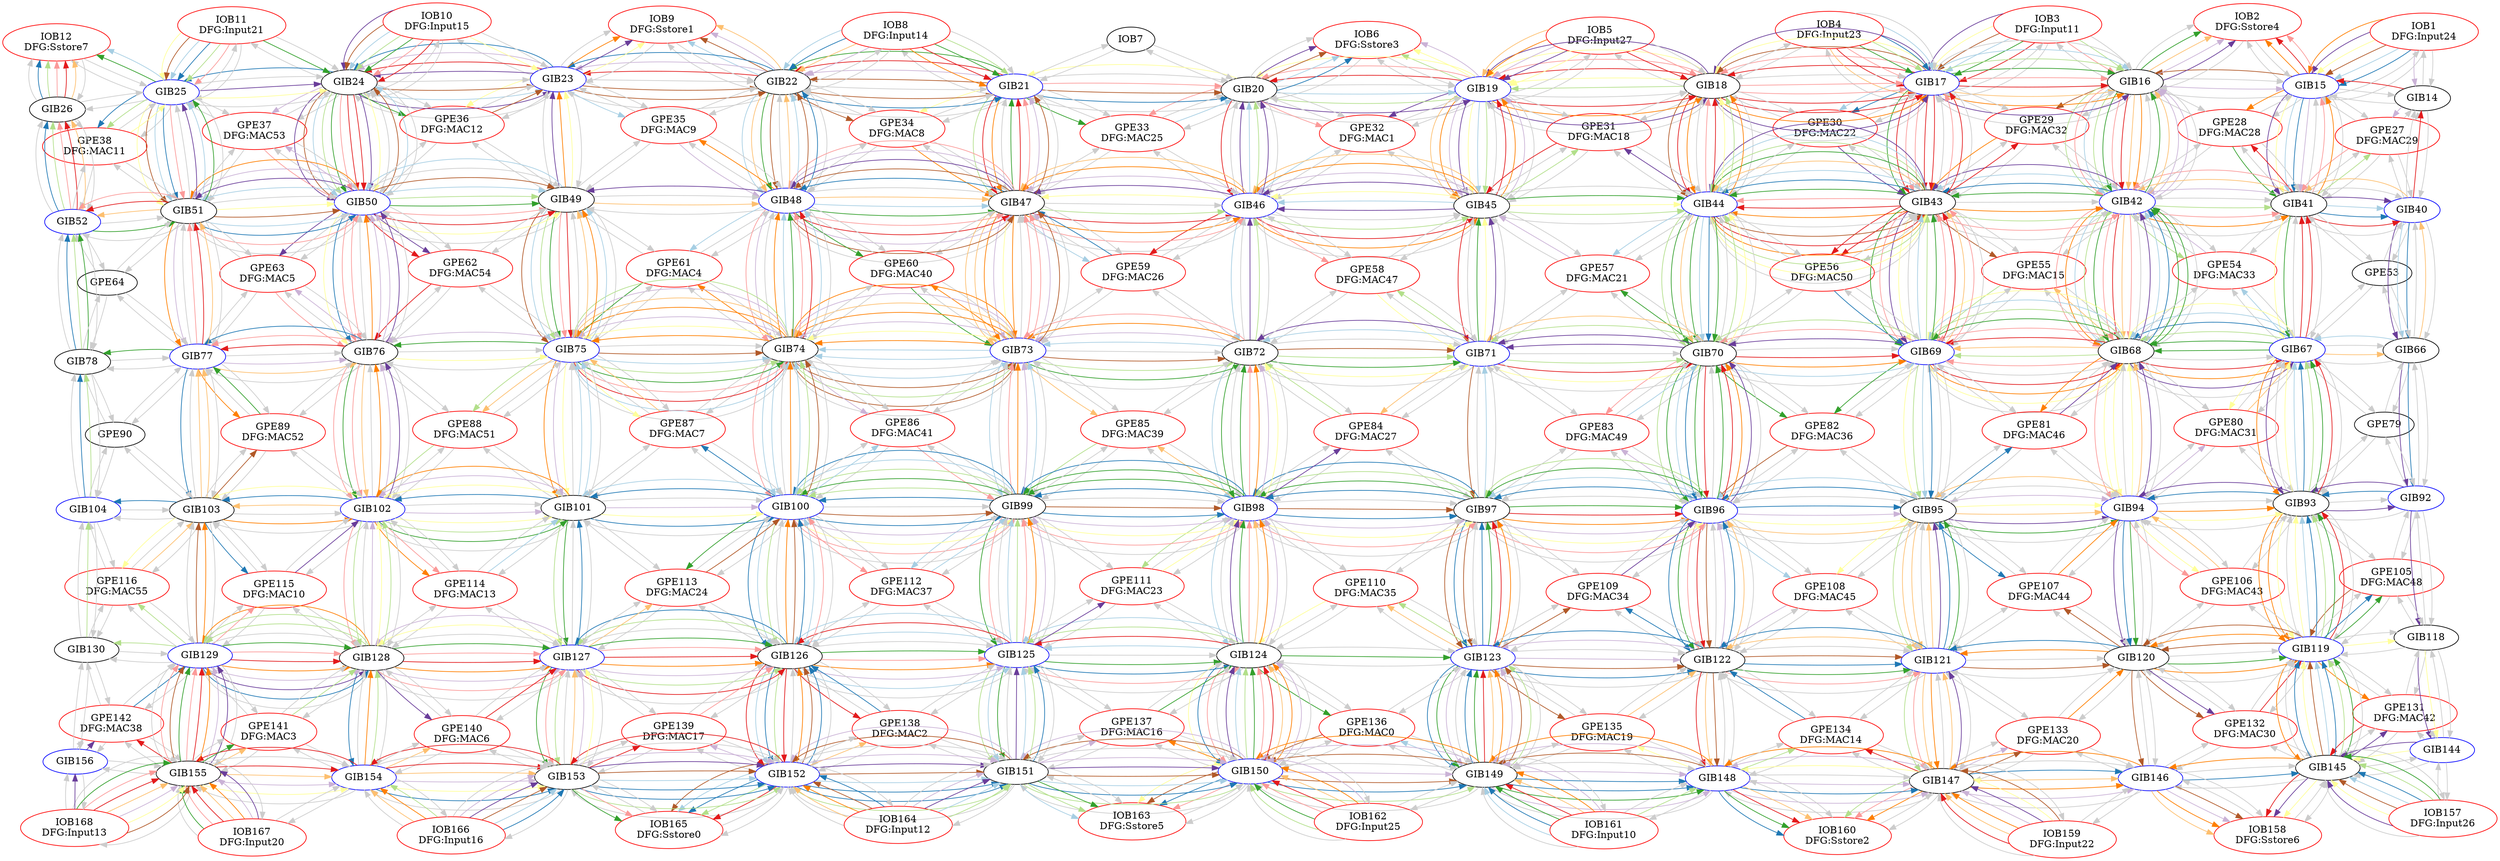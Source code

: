 Digraph G {
layout = sfdp;
overlap = scale;
IOB1[label = "IOB1\nDFG:Input24", color = red];
GIB14->IOB1[color = gray80];
GIB15->IOB1[color = gray80];
IOB2[label = "IOB2\nDFG:Sstore4", color = red];
GIB15->IOB2[color = gray80];
GIB16->IOB2[color = gray80];
IOB3[label = "IOB3\nDFG:Input11", color = red];
GIB16->IOB3[color = gray80];
GIB17->IOB3[color = gray80];
IOB4[label = "IOB4\nDFG:Input23", color = red];
GIB17->IOB4[color = gray80];
GIB18->IOB4[color = gray80];
IOB5[label = "IOB5\nDFG:Input27", color = red];
GIB18->IOB5[color = gray80];
GIB19->IOB5[color = gray80];
IOB6[label = "IOB6\nDFG:Sstore3", color = red];
GIB19->IOB6[color = gray80];
GIB20->IOB6[color = gray80];
IOB7[label = "IOB7", color = black];
GIB20->IOB7[color = gray80];
GIB21->IOB7[color = gray80];
IOB8[label = "IOB8\nDFG:Input14", color = red];
GIB21->IOB8[color = gray80];
GIB22->IOB8[color = gray80];
IOB9[label = "IOB9\nDFG:Sstore1", color = red];
GIB22->IOB9[color = gray80];
GIB23->IOB9[color = gray80];
IOB10[label = "IOB10\nDFG:Input15", color = red];
GIB23->IOB10[color = gray80];
GIB24->IOB10[color = gray80];
IOB11[label = "IOB11\nDFG:Input21", color = red];
GIB24->IOB11[color = gray80];
GIB25->IOB11[color = gray80];
IOB12[label = "IOB12\nDFG:Sstore7", color = red];
GIB25->IOB12[color = gray80];
GIB26->IOB12[color = gray80];
GIB14[label = "GIB14", color = black];
IOB1->GIB14[color = gray80];
GIB15->GIB14[color = gray80];
GPE27->GIB14[color = gray80];
GIB40->GIB14[color = gray80];
GIB15[label = "GIB15", color = blue];
IOB1->GIB15[color = gray80];
IOB2->GIB15[color = gray80];
GIB14->GIB15[color = gray80];
GIB16->GIB15[color = gray80];
GPE27->GIB15[color = gray80];
GPE28->GIB15[color = gray80];
GIB41->GIB15[color = gray80];
GIB16[label = "GIB16", color = black];
IOB2->GIB16[color = gray80];
IOB3->GIB16[color = gray80];
GIB15->GIB16[color = gray80];
GIB17->GIB16[color = gray80];
GPE28->GIB16[color = gray80];
GPE29->GIB16[color = gray80];
GIB42->GIB16[color = gray80];
GIB17[label = "GIB17", color = blue];
IOB3->GIB17[color = gray80];
IOB4->GIB17[color = gray80];
GIB16->GIB17[color = gray80];
GIB18->GIB17[color = gray80];
GPE29->GIB17[color = gray80];
GPE30->GIB17[color = gray80];
GIB43->GIB17[color = gray80];
GIB18[label = "GIB18", color = black];
IOB4->GIB18[color = gray80];
IOB5->GIB18[color = gray80];
GIB17->GIB18[color = gray80];
GIB19->GIB18[color = gray80];
GPE30->GIB18[color = gray80];
GPE31->GIB18[color = gray80];
GIB44->GIB18[color = gray80];
GIB19[label = "GIB19", color = blue];
IOB5->GIB19[color = gray80];
IOB6->GIB19[color = gray80];
GIB18->GIB19[color = gray80];
GIB20->GIB19[color = gray80];
GPE31->GIB19[color = gray80];
GPE32->GIB19[color = gray80];
GIB45->GIB19[color = gray80];
GIB20[label = "GIB20", color = black];
IOB6->GIB20[color = gray80];
IOB7->GIB20[color = gray80];
GIB19->GIB20[color = gray80];
GIB21->GIB20[color = gray80];
GPE32->GIB20[color = gray80];
GPE33->GIB20[color = gray80];
GIB46->GIB20[color = gray80];
GIB21[label = "GIB21", color = blue];
IOB7->GIB21[color = gray80];
IOB8->GIB21[color = gray80];
GIB20->GIB21[color = gray80];
GIB22->GIB21[color = gray80];
GPE33->GIB21[color = gray80];
GPE34->GIB21[color = gray80];
GIB47->GIB21[color = gray80];
GIB22[label = "GIB22", color = black];
IOB8->GIB22[color = gray80];
IOB9->GIB22[color = gray80];
GIB21->GIB22[color = gray80];
GIB23->GIB22[color = gray80];
GPE34->GIB22[color = gray80];
GPE35->GIB22[color = gray80];
GIB48->GIB22[color = gray80];
GIB23[label = "GIB23", color = blue];
IOB9->GIB23[color = gray80];
IOB10->GIB23[color = gray80];
GIB22->GIB23[color = gray80];
GIB24->GIB23[color = gray80];
GPE35->GIB23[color = gray80];
GPE36->GIB23[color = gray80];
GIB49->GIB23[color = gray80];
GIB24[label = "GIB24", color = black];
IOB10->GIB24[color = gray80];
IOB11->GIB24[color = gray80];
GIB23->GIB24[color = gray80];
GIB25->GIB24[color = gray80];
GPE36->GIB24[color = gray80];
GPE37->GIB24[color = gray80];
GIB50->GIB24[color = gray80];
GIB25[label = "GIB25", color = blue];
IOB11->GIB25[color = gray80];
IOB12->GIB25[color = gray80];
GIB24->GIB25[color = gray80];
GIB26->GIB25[color = gray80];
GPE37->GIB25[color = gray80];
GPE38->GIB25[color = gray80];
GIB51->GIB25[color = gray80];
GIB26[label = "GIB26", color = black];
IOB12->GIB26[color = gray80];
GIB25->GIB26[color = gray80];
GPE38->GIB26[color = gray80];
GIB52->GIB26[color = gray80];
GPE27[label = "GPE27\nDFG:MAC29", color = red];
GIB14->GPE27[color = gray80];
GIB15->GPE27[color = gray80];
GIB40->GPE27[color = gray80];
GIB41->GPE27[color = gray80];
GPE28[label = "GPE28\nDFG:MAC28", color = red];
GIB15->GPE28[color = gray80];
GIB16->GPE28[color = gray80];
GIB41->GPE28[color = gray80];
GIB42->GPE28[color = gray80];
GPE29[label = "GPE29\nDFG:MAC32", color = red];
GIB16->GPE29[color = gray80];
GIB17->GPE29[color = gray80];
GIB42->GPE29[color = gray80];
GIB43->GPE29[color = gray80];
GPE30[label = "GPE30\nDFG:MAC22", color = red];
GIB17->GPE30[color = gray80];
GIB18->GPE30[color = gray80];
GIB43->GPE30[color = gray80];
GIB44->GPE30[color = gray80];
GPE31[label = "GPE31\nDFG:MAC18", color = red];
GIB18->GPE31[color = gray80];
GIB19->GPE31[color = gray80];
GIB44->GPE31[color = gray80];
GIB45->GPE31[color = gray80];
GPE32[label = "GPE32\nDFG:MAC1", color = red];
GIB19->GPE32[color = gray80];
GIB20->GPE32[color = gray80];
GIB45->GPE32[color = gray80];
GIB46->GPE32[color = gray80];
GPE33[label = "GPE33\nDFG:MAC25", color = red];
GIB20->GPE33[color = gray80];
GIB21->GPE33[color = gray80];
GIB46->GPE33[color = gray80];
GIB47->GPE33[color = gray80];
GPE34[label = "GPE34\nDFG:MAC8", color = red];
GIB21->GPE34[color = gray80];
GIB22->GPE34[color = gray80];
GIB47->GPE34[color = gray80];
GIB48->GPE34[color = gray80];
GPE35[label = "GPE35\nDFG:MAC9", color = red];
GIB22->GPE35[color = gray80];
GIB23->GPE35[color = gray80];
GIB48->GPE35[color = gray80];
GIB49->GPE35[color = gray80];
GPE36[label = "GPE36\nDFG:MAC12", color = red];
GIB23->GPE36[color = gray80];
GIB24->GPE36[color = gray80];
GIB49->GPE36[color = gray80];
GIB50->GPE36[color = gray80];
GPE37[label = "GPE37\nDFG:MAC53", color = red];
GIB24->GPE37[color = gray80];
GIB25->GPE37[color = gray80];
GIB50->GPE37[color = gray80];
GIB51->GPE37[color = gray80];
GPE38[label = "GPE38\nDFG:MAC11", color = red];
GIB25->GPE38[color = gray80];
GIB26->GPE38[color = gray80];
GIB51->GPE38[color = gray80];
GIB52->GPE38[color = gray80];
GIB40[label = "GIB40", color = blue];
GIB14->GIB40[color = gray80];
GPE27->GIB40[color = gray80];
GIB41->GIB40[color = gray80];
GPE53->GIB40[color = gray80];
GIB66->GIB40[color = gray80];
GIB41[label = "GIB41", color = black];
GIB15->GIB41[color = gray80];
GPE27->GIB41[color = gray80];
GPE28->GIB41[color = gray80];
GIB40->GIB41[color = gray80];
GIB42->GIB41[color = gray80];
GPE53->GIB41[color = gray80];
GPE54->GIB41[color = gray80];
GIB67->GIB41[color = gray80];
GIB42[label = "GIB42", color = blue];
GIB16->GIB42[color = gray80];
GPE28->GIB42[color = gray80];
GPE29->GIB42[color = gray80];
GIB41->GIB42[color = gray80];
GIB43->GIB42[color = gray80];
GPE54->GIB42[color = gray80];
GPE55->GIB42[color = gray80];
GIB68->GIB42[color = gray80];
GIB43[label = "GIB43", color = black];
GIB17->GIB43[color = gray80];
GPE29->GIB43[color = gray80];
GPE30->GIB43[color = gray80];
GIB42->GIB43[color = gray80];
GIB44->GIB43[color = gray80];
GPE55->GIB43[color = gray80];
GPE56->GIB43[color = gray80];
GIB69->GIB43[color = gray80];
GIB44[label = "GIB44", color = blue];
GIB18->GIB44[color = gray80];
GPE30->GIB44[color = gray80];
GPE31->GIB44[color = gray80];
GIB43->GIB44[color = gray80];
GIB45->GIB44[color = gray80];
GPE56->GIB44[color = gray80];
GPE57->GIB44[color = gray80];
GIB70->GIB44[color = gray80];
GIB45[label = "GIB45", color = black];
GIB19->GIB45[color = gray80];
GPE31->GIB45[color = gray80];
GPE32->GIB45[color = gray80];
GIB44->GIB45[color = gray80];
GIB46->GIB45[color = gray80];
GPE57->GIB45[color = gray80];
GPE58->GIB45[color = gray80];
GIB71->GIB45[color = gray80];
GIB46[label = "GIB46", color = blue];
GIB20->GIB46[color = gray80];
GPE32->GIB46[color = gray80];
GPE33->GIB46[color = gray80];
GIB45->GIB46[color = gray80];
GIB47->GIB46[color = gray80];
GPE58->GIB46[color = gray80];
GPE59->GIB46[color = gray80];
GIB72->GIB46[color = gray80];
GIB47[label = "GIB47", color = black];
GIB21->GIB47[color = gray80];
GPE33->GIB47[color = gray80];
GPE34->GIB47[color = gray80];
GIB46->GIB47[color = gray80];
GIB48->GIB47[color = gray80];
GPE59->GIB47[color = gray80];
GPE60->GIB47[color = gray80];
GIB73->GIB47[color = gray80];
GIB48[label = "GIB48", color = blue];
GIB22->GIB48[color = gray80];
GPE34->GIB48[color = gray80];
GPE35->GIB48[color = gray80];
GIB47->GIB48[color = gray80];
GIB49->GIB48[color = gray80];
GPE60->GIB48[color = gray80];
GPE61->GIB48[color = gray80];
GIB74->GIB48[color = gray80];
GIB49[label = "GIB49", color = black];
GIB23->GIB49[color = gray80];
GPE35->GIB49[color = gray80];
GPE36->GIB49[color = gray80];
GIB48->GIB49[color = gray80];
GIB50->GIB49[color = gray80];
GPE61->GIB49[color = gray80];
GPE62->GIB49[color = gray80];
GIB75->GIB49[color = gray80];
GIB50[label = "GIB50", color = blue];
GIB24->GIB50[color = gray80];
GPE36->GIB50[color = gray80];
GPE37->GIB50[color = gray80];
GIB49->GIB50[color = gray80];
GIB51->GIB50[color = gray80];
GPE62->GIB50[color = gray80];
GPE63->GIB50[color = gray80];
GIB76->GIB50[color = gray80];
GIB51[label = "GIB51", color = black];
GIB25->GIB51[color = gray80];
GPE37->GIB51[color = gray80];
GPE38->GIB51[color = gray80];
GIB50->GIB51[color = gray80];
GIB52->GIB51[color = gray80];
GPE63->GIB51[color = gray80];
GPE64->GIB51[color = gray80];
GIB77->GIB51[color = gray80];
GIB52[label = "GIB52", color = blue];
GIB26->GIB52[color = gray80];
GPE38->GIB52[color = gray80];
GIB51->GIB52[color = gray80];
GPE64->GIB52[color = gray80];
GIB78->GIB52[color = gray80];
GPE53[label = "GPE53", color = black];
GIB40->GPE53[color = gray80];
GIB41->GPE53[color = gray80];
GIB66->GPE53[color = gray80];
GIB67->GPE53[color = gray80];
GPE54[label = "GPE54\nDFG:MAC33", color = red];
GIB41->GPE54[color = gray80];
GIB42->GPE54[color = gray80];
GIB67->GPE54[color = gray80];
GIB68->GPE54[color = gray80];
GPE55[label = "GPE55\nDFG:MAC15", color = red];
GIB42->GPE55[color = gray80];
GIB43->GPE55[color = gray80];
GIB68->GPE55[color = gray80];
GIB69->GPE55[color = gray80];
GPE56[label = "GPE56\nDFG:MAC50", color = red];
GIB43->GPE56[color = gray80];
GIB44->GPE56[color = gray80];
GIB69->GPE56[color = gray80];
GIB70->GPE56[color = gray80];
GPE57[label = "GPE57\nDFG:MAC21", color = red];
GIB44->GPE57[color = gray80];
GIB45->GPE57[color = gray80];
GIB70->GPE57[color = gray80];
GIB71->GPE57[color = gray80];
GPE58[label = "GPE58\nDFG:MAC47", color = red];
GIB45->GPE58[color = gray80];
GIB46->GPE58[color = gray80];
GIB71->GPE58[color = gray80];
GIB72->GPE58[color = gray80];
GPE59[label = "GPE59\nDFG:MAC26", color = red];
GIB46->GPE59[color = gray80];
GIB47->GPE59[color = gray80];
GIB72->GPE59[color = gray80];
GIB73->GPE59[color = gray80];
GPE60[label = "GPE60\nDFG:MAC40", color = red];
GIB47->GPE60[color = gray80];
GIB48->GPE60[color = gray80];
GIB73->GPE60[color = gray80];
GIB74->GPE60[color = gray80];
GPE61[label = "GPE61\nDFG:MAC4", color = red];
GIB48->GPE61[color = gray80];
GIB49->GPE61[color = gray80];
GIB74->GPE61[color = gray80];
GIB75->GPE61[color = gray80];
GPE62[label = "GPE62\nDFG:MAC54", color = red];
GIB49->GPE62[color = gray80];
GIB50->GPE62[color = gray80];
GIB75->GPE62[color = gray80];
GIB76->GPE62[color = gray80];
GPE63[label = "GPE63\nDFG:MAC5", color = red];
GIB50->GPE63[color = gray80];
GIB51->GPE63[color = gray80];
GIB76->GPE63[color = gray80];
GIB77->GPE63[color = gray80];
GPE64[label = "GPE64", color = black];
GIB51->GPE64[color = gray80];
GIB52->GPE64[color = gray80];
GIB77->GPE64[color = gray80];
GIB78->GPE64[color = gray80];
GIB66[label = "GIB66", color = black];
GIB40->GIB66[color = gray80];
GPE53->GIB66[color = gray80];
GIB67->GIB66[color = gray80];
GPE79->GIB66[color = gray80];
GIB92->GIB66[color = gray80];
GIB67[label = "GIB67", color = blue];
GIB41->GIB67[color = gray80];
GPE53->GIB67[color = gray80];
GPE54->GIB67[color = gray80];
GIB66->GIB67[color = gray80];
GIB68->GIB67[color = gray80];
GPE79->GIB67[color = gray80];
GPE80->GIB67[color = gray80];
GIB93->GIB67[color = gray80];
GIB68[label = "GIB68", color = black];
GIB42->GIB68[color = gray80];
GPE54->GIB68[color = gray80];
GPE55->GIB68[color = gray80];
GIB67->GIB68[color = gray80];
GIB69->GIB68[color = gray80];
GPE80->GIB68[color = gray80];
GPE81->GIB68[color = gray80];
GIB94->GIB68[color = gray80];
GIB69[label = "GIB69", color = blue];
GIB43->GIB69[color = gray80];
GPE55->GIB69[color = gray80];
GPE56->GIB69[color = gray80];
GIB68->GIB69[color = gray80];
GIB70->GIB69[color = gray80];
GPE81->GIB69[color = gray80];
GPE82->GIB69[color = gray80];
GIB95->GIB69[color = gray80];
GIB70[label = "GIB70", color = black];
GIB44->GIB70[color = gray80];
GPE56->GIB70[color = gray80];
GPE57->GIB70[color = gray80];
GIB69->GIB70[color = gray80];
GIB71->GIB70[color = gray80];
GPE82->GIB70[color = gray80];
GPE83->GIB70[color = gray80];
GIB96->GIB70[color = gray80];
GIB71[label = "GIB71", color = blue];
GIB45->GIB71[color = gray80];
GPE57->GIB71[color = gray80];
GPE58->GIB71[color = gray80];
GIB70->GIB71[color = gray80];
GIB72->GIB71[color = gray80];
GPE83->GIB71[color = gray80];
GPE84->GIB71[color = gray80];
GIB97->GIB71[color = gray80];
GIB72[label = "GIB72", color = black];
GIB46->GIB72[color = gray80];
GPE58->GIB72[color = gray80];
GPE59->GIB72[color = gray80];
GIB71->GIB72[color = gray80];
GIB73->GIB72[color = gray80];
GPE84->GIB72[color = gray80];
GPE85->GIB72[color = gray80];
GIB98->GIB72[color = gray80];
GIB73[label = "GIB73", color = blue];
GIB47->GIB73[color = gray80];
GPE59->GIB73[color = gray80];
GPE60->GIB73[color = gray80];
GIB72->GIB73[color = gray80];
GIB74->GIB73[color = gray80];
GPE85->GIB73[color = gray80];
GPE86->GIB73[color = gray80];
GIB99->GIB73[color = gray80];
GIB74[label = "GIB74", color = black];
GIB48->GIB74[color = gray80];
GPE60->GIB74[color = gray80];
GPE61->GIB74[color = gray80];
GIB73->GIB74[color = gray80];
GIB75->GIB74[color = gray80];
GPE86->GIB74[color = gray80];
GPE87->GIB74[color = gray80];
GIB100->GIB74[color = gray80];
GIB75[label = "GIB75", color = blue];
GIB49->GIB75[color = gray80];
GPE61->GIB75[color = gray80];
GPE62->GIB75[color = gray80];
GIB74->GIB75[color = gray80];
GIB76->GIB75[color = gray80];
GPE87->GIB75[color = gray80];
GPE88->GIB75[color = gray80];
GIB101->GIB75[color = gray80];
GIB76[label = "GIB76", color = black];
GIB50->GIB76[color = gray80];
GPE62->GIB76[color = gray80];
GPE63->GIB76[color = gray80];
GIB75->GIB76[color = gray80];
GIB77->GIB76[color = gray80];
GPE88->GIB76[color = gray80];
GPE89->GIB76[color = gray80];
GIB102->GIB76[color = gray80];
GIB77[label = "GIB77", color = blue];
GIB51->GIB77[color = gray80];
GPE63->GIB77[color = gray80];
GPE64->GIB77[color = gray80];
GIB76->GIB77[color = gray80];
GIB78->GIB77[color = gray80];
GPE89->GIB77[color = gray80];
GPE90->GIB77[color = gray80];
GIB103->GIB77[color = gray80];
GIB78[label = "GIB78", color = black];
GIB52->GIB78[color = gray80];
GPE64->GIB78[color = gray80];
GIB77->GIB78[color = gray80];
GPE90->GIB78[color = gray80];
GIB104->GIB78[color = gray80];
GPE79[label = "GPE79", color = black];
GIB66->GPE79[color = gray80];
GIB67->GPE79[color = gray80];
GIB92->GPE79[color = gray80];
GIB93->GPE79[color = gray80];
GPE80[label = "GPE80\nDFG:MAC31", color = red];
GIB67->GPE80[color = gray80];
GIB68->GPE80[color = gray80];
GIB93->GPE80[color = gray80];
GIB94->GPE80[color = gray80];
GPE81[label = "GPE81\nDFG:MAC46", color = red];
GIB68->GPE81[color = gray80];
GIB69->GPE81[color = gray80];
GIB94->GPE81[color = gray80];
GIB95->GPE81[color = gray80];
GPE82[label = "GPE82\nDFG:MAC36", color = red];
GIB69->GPE82[color = gray80];
GIB70->GPE82[color = gray80];
GIB95->GPE82[color = gray80];
GIB96->GPE82[color = gray80];
GPE83[label = "GPE83\nDFG:MAC49", color = red];
GIB70->GPE83[color = gray80];
GIB71->GPE83[color = gray80];
GIB96->GPE83[color = gray80];
GIB97->GPE83[color = gray80];
GPE84[label = "GPE84\nDFG:MAC27", color = red];
GIB71->GPE84[color = gray80];
GIB72->GPE84[color = gray80];
GIB97->GPE84[color = gray80];
GIB98->GPE84[color = gray80];
GPE85[label = "GPE85\nDFG:MAC39", color = red];
GIB72->GPE85[color = gray80];
GIB73->GPE85[color = gray80];
GIB98->GPE85[color = gray80];
GIB99->GPE85[color = gray80];
GPE86[label = "GPE86\nDFG:MAC41", color = red];
GIB73->GPE86[color = gray80];
GIB74->GPE86[color = gray80];
GIB99->GPE86[color = gray80];
GIB100->GPE86[color = gray80];
GPE87[label = "GPE87\nDFG:MAC7", color = red];
GIB74->GPE87[color = gray80];
GIB75->GPE87[color = gray80];
GIB100->GPE87[color = gray80];
GIB101->GPE87[color = gray80];
GPE88[label = "GPE88\nDFG:MAC51", color = red];
GIB75->GPE88[color = gray80];
GIB76->GPE88[color = gray80];
GIB101->GPE88[color = gray80];
GIB102->GPE88[color = gray80];
GPE89[label = "GPE89\nDFG:MAC52", color = red];
GIB76->GPE89[color = gray80];
GIB77->GPE89[color = gray80];
GIB102->GPE89[color = gray80];
GIB103->GPE89[color = gray80];
GPE90[label = "GPE90", color = black];
GIB77->GPE90[color = gray80];
GIB78->GPE90[color = gray80];
GIB103->GPE90[color = gray80];
GIB104->GPE90[color = gray80];
GIB92[label = "GIB92", color = blue];
GIB66->GIB92[color = gray80];
GPE79->GIB92[color = gray80];
GIB93->GIB92[color = gray80];
GPE105->GIB92[color = gray80];
GIB118->GIB92[color = gray80];
GIB93[label = "GIB93", color = black];
GIB67->GIB93[color = gray80];
GPE79->GIB93[color = gray80];
GPE80->GIB93[color = gray80];
GIB92->GIB93[color = gray80];
GIB94->GIB93[color = gray80];
GPE105->GIB93[color = gray80];
GPE106->GIB93[color = gray80];
GIB119->GIB93[color = gray80];
GIB94[label = "GIB94", color = blue];
GIB68->GIB94[color = gray80];
GPE80->GIB94[color = gray80];
GPE81->GIB94[color = gray80];
GIB93->GIB94[color = gray80];
GIB95->GIB94[color = gray80];
GPE106->GIB94[color = gray80];
GPE107->GIB94[color = gray80];
GIB120->GIB94[color = gray80];
GIB95[label = "GIB95", color = black];
GIB69->GIB95[color = gray80];
GPE81->GIB95[color = gray80];
GPE82->GIB95[color = gray80];
GIB94->GIB95[color = gray80];
GIB96->GIB95[color = gray80];
GPE107->GIB95[color = gray80];
GPE108->GIB95[color = gray80];
GIB121->GIB95[color = gray80];
GIB96[label = "GIB96", color = blue];
GIB70->GIB96[color = gray80];
GPE82->GIB96[color = gray80];
GPE83->GIB96[color = gray80];
GIB95->GIB96[color = gray80];
GIB97->GIB96[color = gray80];
GPE108->GIB96[color = gray80];
GPE109->GIB96[color = gray80];
GIB122->GIB96[color = gray80];
GIB97[label = "GIB97", color = black];
GIB71->GIB97[color = gray80];
GPE83->GIB97[color = gray80];
GPE84->GIB97[color = gray80];
GIB96->GIB97[color = gray80];
GIB98->GIB97[color = gray80];
GPE109->GIB97[color = gray80];
GPE110->GIB97[color = gray80];
GIB123->GIB97[color = gray80];
GIB98[label = "GIB98", color = blue];
GIB72->GIB98[color = gray80];
GPE84->GIB98[color = gray80];
GPE85->GIB98[color = gray80];
GIB97->GIB98[color = gray80];
GIB99->GIB98[color = gray80];
GPE110->GIB98[color = gray80];
GPE111->GIB98[color = gray80];
GIB124->GIB98[color = gray80];
GIB99[label = "GIB99", color = black];
GIB73->GIB99[color = gray80];
GPE85->GIB99[color = gray80];
GPE86->GIB99[color = gray80];
GIB98->GIB99[color = gray80];
GIB100->GIB99[color = gray80];
GPE111->GIB99[color = gray80];
GPE112->GIB99[color = gray80];
GIB125->GIB99[color = gray80];
GIB100[label = "GIB100", color = blue];
GIB74->GIB100[color = gray80];
GPE86->GIB100[color = gray80];
GPE87->GIB100[color = gray80];
GIB99->GIB100[color = gray80];
GIB101->GIB100[color = gray80];
GPE112->GIB100[color = gray80];
GPE113->GIB100[color = gray80];
GIB126->GIB100[color = gray80];
GIB101[label = "GIB101", color = black];
GIB75->GIB101[color = gray80];
GPE87->GIB101[color = gray80];
GPE88->GIB101[color = gray80];
GIB100->GIB101[color = gray80];
GIB102->GIB101[color = gray80];
GPE113->GIB101[color = gray80];
GPE114->GIB101[color = gray80];
GIB127->GIB101[color = gray80];
GIB102[label = "GIB102", color = blue];
GIB76->GIB102[color = gray80];
GPE88->GIB102[color = gray80];
GPE89->GIB102[color = gray80];
GIB101->GIB102[color = gray80];
GIB103->GIB102[color = gray80];
GPE114->GIB102[color = gray80];
GPE115->GIB102[color = gray80];
GIB128->GIB102[color = gray80];
GIB103[label = "GIB103", color = black];
GIB77->GIB103[color = gray80];
GPE89->GIB103[color = gray80];
GPE90->GIB103[color = gray80];
GIB102->GIB103[color = gray80];
GIB104->GIB103[color = gray80];
GPE115->GIB103[color = gray80];
GPE116->GIB103[color = gray80];
GIB129->GIB103[color = gray80];
GIB104[label = "GIB104", color = blue];
GIB78->GIB104[color = gray80];
GPE90->GIB104[color = gray80];
GIB103->GIB104[color = gray80];
GPE116->GIB104[color = gray80];
GIB130->GIB104[color = gray80];
GPE105[label = "GPE105\nDFG:MAC48", color = red];
GIB92->GPE105[color = gray80];
GIB93->GPE105[color = gray80];
GIB118->GPE105[color = gray80];
GIB119->GPE105[color = gray80];
GPE106[label = "GPE106\nDFG:MAC43", color = red];
GIB93->GPE106[color = gray80];
GIB94->GPE106[color = gray80];
GIB119->GPE106[color = gray80];
GIB120->GPE106[color = gray80];
GPE107[label = "GPE107\nDFG:MAC44", color = red];
GIB94->GPE107[color = gray80];
GIB95->GPE107[color = gray80];
GIB120->GPE107[color = gray80];
GIB121->GPE107[color = gray80];
GPE108[label = "GPE108\nDFG:MAC45", color = red];
GIB95->GPE108[color = gray80];
GIB96->GPE108[color = gray80];
GIB121->GPE108[color = gray80];
GIB122->GPE108[color = gray80];
GPE109[label = "GPE109\nDFG:MAC34", color = red];
GIB96->GPE109[color = gray80];
GIB97->GPE109[color = gray80];
GIB122->GPE109[color = gray80];
GIB123->GPE109[color = gray80];
GPE110[label = "GPE110\nDFG:MAC35", color = red];
GIB97->GPE110[color = gray80];
GIB98->GPE110[color = gray80];
GIB123->GPE110[color = gray80];
GIB124->GPE110[color = gray80];
GPE111[label = "GPE111\nDFG:MAC23", color = red];
GIB98->GPE111[color = gray80];
GIB99->GPE111[color = gray80];
GIB124->GPE111[color = gray80];
GIB125->GPE111[color = gray80];
GPE112[label = "GPE112\nDFG:MAC37", color = red];
GIB99->GPE112[color = gray80];
GIB100->GPE112[color = gray80];
GIB125->GPE112[color = gray80];
GIB126->GPE112[color = gray80];
GPE113[label = "GPE113\nDFG:MAC24", color = red];
GIB100->GPE113[color = gray80];
GIB101->GPE113[color = gray80];
GIB126->GPE113[color = gray80];
GIB127->GPE113[color = gray80];
GPE114[label = "GPE114\nDFG:MAC13", color = red];
GIB101->GPE114[color = gray80];
GIB102->GPE114[color = gray80];
GIB127->GPE114[color = gray80];
GIB128->GPE114[color = gray80];
GPE115[label = "GPE115\nDFG:MAC10", color = red];
GIB102->GPE115[color = gray80];
GIB103->GPE115[color = gray80];
GIB128->GPE115[color = gray80];
GIB129->GPE115[color = gray80];
GPE116[label = "GPE116\nDFG:MAC55", color = red];
GIB103->GPE116[color = gray80];
GIB104->GPE116[color = gray80];
GIB129->GPE116[color = gray80];
GIB130->GPE116[color = gray80];
GIB118[label = "GIB118", color = black];
GIB92->GIB118[color = gray80];
GPE105->GIB118[color = gray80];
GIB119->GIB118[color = gray80];
GPE131->GIB118[color = gray80];
GIB144->GIB118[color = gray80];
GIB119[label = "GIB119", color = blue];
GIB93->GIB119[color = gray80];
GPE105->GIB119[color = gray80];
GPE106->GIB119[color = gray80];
GIB118->GIB119[color = gray80];
GIB120->GIB119[color = gray80];
GPE131->GIB119[color = gray80];
GPE132->GIB119[color = gray80];
GIB145->GIB119[color = gray80];
GIB120[label = "GIB120", color = black];
GIB94->GIB120[color = gray80];
GPE106->GIB120[color = gray80];
GPE107->GIB120[color = gray80];
GIB119->GIB120[color = gray80];
GIB121->GIB120[color = gray80];
GPE132->GIB120[color = gray80];
GPE133->GIB120[color = gray80];
GIB146->GIB120[color = gray80];
GIB121[label = "GIB121", color = blue];
GIB95->GIB121[color = gray80];
GPE107->GIB121[color = gray80];
GPE108->GIB121[color = gray80];
GIB120->GIB121[color = gray80];
GIB122->GIB121[color = gray80];
GPE133->GIB121[color = gray80];
GPE134->GIB121[color = gray80];
GIB147->GIB121[color = gray80];
GIB122[label = "GIB122", color = black];
GIB96->GIB122[color = gray80];
GPE108->GIB122[color = gray80];
GPE109->GIB122[color = gray80];
GIB121->GIB122[color = gray80];
GIB123->GIB122[color = gray80];
GPE134->GIB122[color = gray80];
GPE135->GIB122[color = gray80];
GIB148->GIB122[color = gray80];
GIB123[label = "GIB123", color = blue];
GIB97->GIB123[color = gray80];
GPE109->GIB123[color = gray80];
GPE110->GIB123[color = gray80];
GIB122->GIB123[color = gray80];
GIB124->GIB123[color = gray80];
GPE135->GIB123[color = gray80];
GPE136->GIB123[color = gray80];
GIB149->GIB123[color = gray80];
GIB124[label = "GIB124", color = black];
GIB98->GIB124[color = gray80];
GPE110->GIB124[color = gray80];
GPE111->GIB124[color = gray80];
GIB123->GIB124[color = gray80];
GIB125->GIB124[color = gray80];
GPE136->GIB124[color = gray80];
GPE137->GIB124[color = gray80];
GIB150->GIB124[color = gray80];
GIB125[label = "GIB125", color = blue];
GIB99->GIB125[color = gray80];
GPE111->GIB125[color = gray80];
GPE112->GIB125[color = gray80];
GIB124->GIB125[color = gray80];
GIB126->GIB125[color = gray80];
GPE137->GIB125[color = gray80];
GPE138->GIB125[color = gray80];
GIB151->GIB125[color = gray80];
GIB126[label = "GIB126", color = black];
GIB100->GIB126[color = gray80];
GPE112->GIB126[color = gray80];
GPE113->GIB126[color = gray80];
GIB125->GIB126[color = gray80];
GIB127->GIB126[color = gray80];
GPE138->GIB126[color = gray80];
GPE139->GIB126[color = gray80];
GIB152->GIB126[color = gray80];
GIB127[label = "GIB127", color = blue];
GIB101->GIB127[color = gray80];
GPE113->GIB127[color = gray80];
GPE114->GIB127[color = gray80];
GIB126->GIB127[color = gray80];
GIB128->GIB127[color = gray80];
GPE139->GIB127[color = gray80];
GPE140->GIB127[color = gray80];
GIB153->GIB127[color = gray80];
GIB128[label = "GIB128", color = black];
GIB102->GIB128[color = gray80];
GPE114->GIB128[color = gray80];
GPE115->GIB128[color = gray80];
GIB127->GIB128[color = gray80];
GIB129->GIB128[color = gray80];
GPE140->GIB128[color = gray80];
GPE141->GIB128[color = gray80];
GIB154->GIB128[color = gray80];
GIB129[label = "GIB129", color = blue];
GIB103->GIB129[color = gray80];
GPE115->GIB129[color = gray80];
GPE116->GIB129[color = gray80];
GIB128->GIB129[color = gray80];
GIB130->GIB129[color = gray80];
GPE141->GIB129[color = gray80];
GPE142->GIB129[color = gray80];
GIB155->GIB129[color = gray80];
GIB130[label = "GIB130", color = black];
GIB104->GIB130[color = gray80];
GPE116->GIB130[color = gray80];
GIB129->GIB130[color = gray80];
GPE142->GIB130[color = gray80];
GIB156->GIB130[color = gray80];
GPE131[label = "GPE131\nDFG:MAC42", color = red];
GIB118->GPE131[color = gray80];
GIB119->GPE131[color = gray80];
GIB144->GPE131[color = gray80];
GIB145->GPE131[color = gray80];
GPE132[label = "GPE132\nDFG:MAC30", color = red];
GIB119->GPE132[color = gray80];
GIB120->GPE132[color = gray80];
GIB145->GPE132[color = gray80];
GIB146->GPE132[color = gray80];
GPE133[label = "GPE133\nDFG:MAC20", color = red];
GIB120->GPE133[color = gray80];
GIB121->GPE133[color = gray80];
GIB146->GPE133[color = gray80];
GIB147->GPE133[color = gray80];
GPE134[label = "GPE134\nDFG:MAC14", color = red];
GIB121->GPE134[color = gray80];
GIB122->GPE134[color = gray80];
GIB147->GPE134[color = gray80];
GIB148->GPE134[color = gray80];
GPE135[label = "GPE135\nDFG:MAC19", color = red];
GIB122->GPE135[color = gray80];
GIB123->GPE135[color = gray80];
GIB148->GPE135[color = gray80];
GIB149->GPE135[color = gray80];
GPE136[label = "GPE136\nDFG:MAC0", color = red];
GIB123->GPE136[color = gray80];
GIB124->GPE136[color = gray80];
GIB149->GPE136[color = gray80];
GIB150->GPE136[color = gray80];
GPE137[label = "GPE137\nDFG:MAC16", color = red];
GIB124->GPE137[color = gray80];
GIB125->GPE137[color = gray80];
GIB150->GPE137[color = gray80];
GIB151->GPE137[color = gray80];
GPE138[label = "GPE138\nDFG:MAC2", color = red];
GIB125->GPE138[color = gray80];
GIB126->GPE138[color = gray80];
GIB151->GPE138[color = gray80];
GIB152->GPE138[color = gray80];
GPE139[label = "GPE139\nDFG:MAC17", color = red];
GIB126->GPE139[color = gray80];
GIB127->GPE139[color = gray80];
GIB152->GPE139[color = gray80];
GIB153->GPE139[color = gray80];
GPE140[label = "GPE140\nDFG:MAC6", color = red];
GIB127->GPE140[color = gray80];
GIB128->GPE140[color = gray80];
GIB153->GPE140[color = gray80];
GIB154->GPE140[color = gray80];
GPE141[label = "GPE141\nDFG:MAC3", color = red];
GIB128->GPE141[color = gray80];
GIB129->GPE141[color = gray80];
GIB154->GPE141[color = gray80];
GIB155->GPE141[color = gray80];
GPE142[label = "GPE142\nDFG:MAC38", color = red];
GIB129->GPE142[color = gray80];
GIB130->GPE142[color = gray80];
GIB155->GPE142[color = gray80];
GIB156->GPE142[color = gray80];
GIB144[label = "GIB144", color = blue];
GIB118->GIB144[color = gray80];
GPE131->GIB144[color = gray80];
GIB145->GIB144[color = gray80];
IOB157->GIB144[color = gray80];
GIB145[label = "GIB145", color = black];
GIB119->GIB145[color = gray80];
GPE131->GIB145[color = gray80];
GPE132->GIB145[color = gray80];
GIB144->GIB145[color = gray80];
GIB146->GIB145[color = gray80];
IOB157->GIB145[color = gray80];
IOB158->GIB145[color = gray80];
GIB146[label = "GIB146", color = blue];
GIB120->GIB146[color = gray80];
GPE132->GIB146[color = gray80];
GPE133->GIB146[color = gray80];
GIB145->GIB146[color = gray80];
GIB147->GIB146[color = gray80];
IOB158->GIB146[color = gray80];
IOB159->GIB146[color = gray80];
GIB147[label = "GIB147", color = black];
GIB121->GIB147[color = gray80];
GPE133->GIB147[color = gray80];
GPE134->GIB147[color = gray80];
GIB146->GIB147[color = gray80];
GIB148->GIB147[color = gray80];
IOB159->GIB147[color = gray80];
IOB160->GIB147[color = gray80];
GIB148[label = "GIB148", color = blue];
GIB122->GIB148[color = gray80];
GPE134->GIB148[color = gray80];
GPE135->GIB148[color = gray80];
GIB147->GIB148[color = gray80];
GIB149->GIB148[color = gray80];
IOB160->GIB148[color = gray80];
IOB161->GIB148[color = gray80];
GIB149[label = "GIB149", color = black];
GIB123->GIB149[color = gray80];
GPE135->GIB149[color = gray80];
GPE136->GIB149[color = gray80];
GIB148->GIB149[color = gray80];
GIB150->GIB149[color = gray80];
IOB161->GIB149[color = gray80];
IOB162->GIB149[color = gray80];
GIB150[label = "GIB150", color = blue];
GIB124->GIB150[color = gray80];
GPE136->GIB150[color = gray80];
GPE137->GIB150[color = gray80];
GIB149->GIB150[color = gray80];
GIB151->GIB150[color = gray80];
IOB162->GIB150[color = gray80];
IOB163->GIB150[color = gray80];
GIB151[label = "GIB151", color = black];
GIB125->GIB151[color = gray80];
GPE137->GIB151[color = gray80];
GPE138->GIB151[color = gray80];
GIB150->GIB151[color = gray80];
GIB152->GIB151[color = gray80];
IOB163->GIB151[color = gray80];
IOB164->GIB151[color = gray80];
GIB152[label = "GIB152", color = blue];
GIB126->GIB152[color = gray80];
GPE138->GIB152[color = gray80];
GPE139->GIB152[color = gray80];
GIB151->GIB152[color = gray80];
GIB153->GIB152[color = gray80];
IOB164->GIB152[color = gray80];
IOB165->GIB152[color = gray80];
GIB153[label = "GIB153", color = black];
GIB127->GIB153[color = gray80];
GPE139->GIB153[color = gray80];
GPE140->GIB153[color = gray80];
GIB152->GIB153[color = gray80];
GIB154->GIB153[color = gray80];
IOB165->GIB153[color = gray80];
IOB166->GIB153[color = gray80];
GIB154[label = "GIB154", color = blue];
GIB128->GIB154[color = gray80];
GPE140->GIB154[color = gray80];
GPE141->GIB154[color = gray80];
GIB153->GIB154[color = gray80];
GIB155->GIB154[color = gray80];
IOB166->GIB154[color = gray80];
IOB167->GIB154[color = gray80];
GIB155[label = "GIB155", color = black];
GIB129->GIB155[color = gray80];
GPE141->GIB155[color = gray80];
GPE142->GIB155[color = gray80];
GIB154->GIB155[color = gray80];
GIB156->GIB155[color = gray80];
IOB167->GIB155[color = gray80];
IOB168->GIB155[color = gray80];
GIB156[label = "GIB156", color = blue];
GIB130->GIB156[color = gray80];
GPE142->GIB156[color = gray80];
GIB155->GIB156[color = gray80];
IOB168->GIB156[color = gray80];
IOB157[label = "IOB157\nDFG:Input26", color = red];
GIB144->IOB157[color = gray80];
GIB145->IOB157[color = gray80];
IOB158[label = "IOB158\nDFG:Sstore6", color = red];
GIB145->IOB158[color = gray80];
GIB146->IOB158[color = gray80];
IOB159[label = "IOB159\nDFG:Input22", color = red];
GIB146->IOB159[color = gray80];
GIB147->IOB159[color = gray80];
IOB160[label = "IOB160\nDFG:Sstore2", color = red];
GIB147->IOB160[color = gray80];
GIB148->IOB160[color = gray80];
IOB161[label = "IOB161\nDFG:Input10", color = red];
GIB148->IOB161[color = gray80];
GIB149->IOB161[color = gray80];
IOB162[label = "IOB162\nDFG:Input25", color = red];
GIB149->IOB162[color = gray80];
GIB150->IOB162[color = gray80];
IOB163[label = "IOB163\nDFG:Sstore5", color = red];
GIB150->IOB163[color = gray80];
GIB151->IOB163[color = gray80];
IOB164[label = "IOB164\nDFG:Input12", color = red];
GIB151->IOB164[color = gray80];
GIB152->IOB164[color = gray80];
IOB165[label = "IOB165\nDFG:Sstore0", color = red];
GIB152->IOB165[color = gray80];
GIB153->IOB165[color = gray80];
IOB166[label = "IOB166\nDFG:Input16", color = red];
GIB153->IOB166[color = gray80];
GIB154->IOB166[color = gray80];
IOB167[label = "IOB167\nDFG:Input20", color = red];
GIB154->IOB167[color = gray80];
GIB155->IOB167[color = gray80];
IOB168[label = "IOB168\nDFG:Input13", color = red];
GIB155->IOB168[color = gray80];
GIB156->IOB168[color = gray80];
edge [colorscheme=paired12];
IOB161->GIB149->GPE136[weight = 4, color = 1];
IOB161->GIB149->GIB123->GIB97->GIB98->GIB99->GIB100->GPE87[weight = 4, color = 2];
IOB161->GIB148->GPE134[weight = 4, color = 3];
IOB161->GIB149->GIB123->GIB97->GIB96->GIB70->GPE57[weight = 4, color = 4];
IOB161->GIB149->GIB123->GIB97->GIB96->GIB70->GIB69->GIB68->GIB67->GIB41->GPE28[weight = 4, color = 6];
IOB161->GIB149->GIB123->GPE110[weight = 4, color = 7];
IOB161->GIB149->GIB123->GIB97->GIB96->GIB70->GIB69->GIB68->GIB67->GIB93->GIB119->GPE131[weight = 4, color = 8];
IOB161->GIB149->GIB123->GIB122->GIB96->GPE83[weight = 4, color = 9];
IOB3->GIB17->GIB18->GIB19->GPE32[weight = 4, color = 10];
IOB3->GIB17->GIB18->GIB19->GIB20->GIB21->GPE34[weight = 4, color = 11];
IOB3->GIB17->GIB18->GIB44->GIB43->GPE55[weight = 4, color = 12];
IOB3->GIB17->GPE30[weight = 4, color = 1];
IOB3->GIB16->GIB42->GIB41->GPE27[weight = 4, color = 3];
IOB3->GIB17->GIB43->GIB69->GPE82[weight = 4, color = 4];
IOB3->GIB16->GIB42->GIB68->GIB94->GPE106[weight = 4, color = 5];
IOB3->GIB17->GIB43->GPE56[weight = 4, color = 6];
IOB164->GIB152->GPE138[weight = 4, color = 7];
IOB164->GIB152->GIB126->GIB100->GIB74->GIB48->GPE35[weight = 4, color = 8];
IOB164->GIB151->GPE137[weight = 4, color = 9];
IOB164->GIB151->GIB125->GPE111[weight = 4, color = 10];
IOB164->GIB152->GIB126->GIB100->GIB99->GIB98->GIB97->GIB123->GIB122->GIB121->GIB120->GPE132[weight = 4, color = 12];
IOB164->GIB151->GIB125->GIB99->GIB100->GIB74->GIB73->GIB99->GPE112[weight = 4, color = 1];
IOB164->GIB152->GIB126->GIB100->GIB99->GIB98->GIB97->GIB123->GIB122->GIB96->GIB95->GPE107[weight = 4, color = 2];
IOB164->GIB151->GIB125->GIB99->GIB100->GIB74->GIB75->GPE88[weight = 4, color = 3];
IOB168->GIB155->GPE141[weight = 4, color = 4];
IOB168->GIB155->GIB129->GPE115[weight = 4, color = 5];
IOB168->GIB155->GIB154->GIB153->GPE139[weight = 4, color = 6];
IOB168->GIB155->GIB154->GIB153->GIB127->GPE113[weight = 4, color = 7];
IOB168->GIB155->GIB154->GIB153->GIB127->GIB128->GIB102->GIB101->GIB100->GIB99->GIB98->GIB97->GIB96->GIB95->GIB94->GPE80[weight = 4, color = 9];
IOB168->GIB156->GPE142[weight = 4, color = 10];
IOB168->GIB155->GIB154->GIB153->GIB127->GIB128->GIB102->GIB101->GIB100->GIB99->GIB98->GIB97->GIB96->GIB95->GIB94->GIB68->GIB69->GIB95->GPE108[weight = 4, color = 11];
IOB168->GIB155->GIB129->GIB103->GPE89[weight = 4, color = 12];
IOB8->GIB22->GIB48->GPE61[weight = 4, color = 1];
IOB8->GIB22->GIB23->GIB24->GIB25->GPE38[weight = 4, color = 2];
IOB8->GIB21->GIB47->GIB46->GIB45->GPE31[weight = 4, color = 3];
IOB8->GIB21->GPE33[weight = 4, color = 4];
IOB8->GIB21->GIB47->GIB46->GIB45->GIB19->GIB18->GIB44->GIB43->GPE29[weight = 4, color = 6];
IOB8->GIB22->GIB48->GIB47->GIB73->GPE85[weight = 4, color = 7];
IOB8->GIB21->GIB47->GIB46->GIB45->GIB19->GIB18->GIB44->GIB43->GIB42->GIB68->GPE81[weight = 4, color = 8];
IOB8->GIB22->GIB23->GIB24->GPE37[weight = 4, color = 9];
IOB10->GIB24->GIB50->GPE63[weight = 4, color = 10];
IOB10->GIB23->GPE36[weight = 4, color = 11];
IOB10->GIB24->GIB50->GIB49->GIB75->GIB74->GIB73->GIB72->GIB71->GIB97->GIB123->GPE135[weight = 4, color = 12];
IOB10->GIB24->GIB50->GIB49->GIB75->GIB74->GIB48->GIB47->GPE59[weight = 4, color = 1];
IOB10->GIB24->GIB50->GIB49->GIB75->GIB74->GIB73->GIB72->GIB71->GIB70->GIB44->GIB43->GIB42->GPE54[weight = 4, color = 3];
IOB10->GIB24->GIB50->GIB49->GIB75->GIB74->GIB48->GIB47->GIB21->GIB22->GIB48->GPE60[weight = 4, color = 4];
IOB10->GIB24->GIB50->GIB49->GIB75->GIB74->GIB48->GIB47->GIB46->GPE58[weight = 4, color = 5];
IOB10->GIB24->GIB50->GIB49->GIB75->GIB74->GIB48->GIB47->GIB21->GIB22->GIB23->GIB24->GIB50->GPE62[weight = 4, color = 6];
IOB166->GIB154->GPE140[weight = 4, color = 7];
IOB166->GIB154->GIB128->GIB129->GIB103->GIB102->GPE114[weight = 4, color = 8];
IOB166->GIB153->GIB152->GIB151->GIB150->GIB149->GIB148->GIB147->GPE133[weight = 4, color = 9];
IOB166->GIB153->GIB152->GIB151->GIB150->GIB124->GIB98->GPE84[weight = 4, color = 10];
IOB166->GIB153->GIB152->GIB151->GIB150->GIB149->GIB123->GPE109[weight = 4, color = 12];
IOB166->GIB153->GIB152->GIB151->GIB150->GIB124->GIB125->GIB126->GIB100->GPE86[weight = 4, color = 1];
IOB166->GIB153->GIB152->GIB151->GIB150->GIB149->GIB148->GIB147->GIB146->GIB145->GIB119->GPE105[weight = 4, color = 2];
IOB166->GIB154->GIB128->GIB129->GPE116[weight = 4, color = 3];
IOB167->GIB155->GIB129->GIB128->GIB127->GIB126->GIB125->GIB124->GPE136[weight = 4, color = 4];
IOB167->GIB155->GIB129->GIB128->GIB127->GIB126->GIB125->GIB99->GIB73->GIB47->GIB21->GIB20->GPE32[weight = 4, color = 5];
IOB167->GIB155->GIB129->GIB128->GIB127->GIB126->GPE138[weight = 4, color = 6];
IOB167->GIB155->GPE141[weight = 4, color = 7];
IOB167->GIB155->GIB129->GIB128->GIB127->GIB126->GIB125->GIB99->GIB73->GIB74->GPE61[weight = 4, color = 8];
IOB167->GIB155->GIB129->GIB128->GIB127->GIB126->GIB125->GIB99->GIB73->GIB74->GIB75->GIB76->GPE63[weight = 4, color = 9];
IOB167->GIB155->GIB129->GIB128->GPE140[weight = 4, color = 10];
IOB11->GIB25->GIB51->GIB50->GIB76->GIB75->GPE87[weight = 4, color = 11];
IOB11->GIB25->GIB51->GIB50->GIB24->GIB23->GIB22->GPE34[weight = 4, color = 12];
IOB11->GIB25->GIB51->GIB50->GIB24->GIB23->GPE35[weight = 4, color = 1];
IOB11->GIB25->GIB51->GIB50->GIB76->GIB77->GIB103->GPE115[weight = 4, color = 2];
IOB11->GIB25->GPE38[weight = 4, color = 3];
IOB11->GIB24->GPE36[weight = 4, color = 4];
IOB11->GIB25->GIB51->GIB50->GIB76->GIB102->GPE114[weight = 4, color = 5];
IOB159->GIB147->GPE134[weight = 4, color = 6];
IOB159->GIB147->GIB121->GIB95->GIB94->GIB68->GPE55[weight = 4, color = 7];
IOB159->GIB147->GIB148->GIB149->GIB150->GPE137[weight = 4, color = 8];
IOB159->GIB147->GIB148->GIB149->GIB150->GIB151->GIB152->GPE139[weight = 4, color = 9];
IOB159->GIB147->GIB121->GIB95->GIB94->GIB68->GIB42->GIB43->GIB44->GPE31[weight = 4, color = 10];
IOB159->GIB147->GIB148->GPE135[weight = 4, color = 11];
IOB159->GIB147->GPE133[weight = 4, color = 12];
IOB4->GIB17->GIB16->GIB42->GIB68->GIB69->GIB43->GIB44->GPE57[weight = 4, color = 1];
IOB4->GIB17->GPE30[weight = 4, color = 2];
IOB4->GIB17->GIB16->GIB42->GIB68->GIB69->GIB43->GIB44->GIB70->GIB96->GIB97->GIB98->GPE111[weight = 4, color = 3];
IOB4->GIB17->GIB16->GIB42->GIB68->GIB69->GIB43->GIB44->GIB70->GIB96->GIB97->GIB98->GIB99->GIB100->GPE113[weight = 4, color = 4];
IOB4->GIB17->GIB16->GIB42->GIB68->GIB69->GIB43->GIB17->GIB18->GIB19->GIB20->GPE33[weight = 4, color = 5];
IOB4->GIB17->GIB16->GIB42->GIB68->GIB69->GIB43->GIB17->GIB18->GIB19->GIB20->GIB46->GPE59[weight = 4, color = 6];
IOB4->GIB17->GIB16->GIB42->GIB68->GIB69->GIB43->GIB44->GIB70->GIB71->GPE84[weight = 4, color = 7];
IOB1->GIB15->GPE28[weight = 4, color = 8];
IOB1->GIB14->GPE27[weight = 4, color = 9];
IOB1->GIB15->GIB41->GIB40->GIB66->GIB92->GIB93->GIB94->GIB120->GPE132[weight = 4, color = 10];
IOB1->GIB15->GIB41->GIB67->GPE80[weight = 4, color = 11];
IOB1->GIB15->GIB16->GPE29[weight = 4, color = 12];
IOB1->GIB15->GIB41->GIB40->GIB66->GIB67->GPE54[weight = 4, color = 1];
IOB1->GIB15->GIB41->GIB40->GIB66->GIB92->GIB93->GIB94->GIB120->GIB121->GIB122->GPE109[weight = 4, color = 2];
IOB162->GIB150->GIB124->GIB125->GIB151->GIB150->GIB149->GIB123->GPE110[weight = 4, color = 3];
IOB162->GIB150->GIB124->GIB98->GIB72->GIB71->GIB45->GIB44->GIB70->GPE82[weight = 4, color = 4];
IOB162->GIB150->GIB124->GIB98->GIB72->GIB73->GIB47->GIB48->GIB74->GIB100->GPE112[weight = 4, color = 5];
IOB162->GIB150->GIB124->GIB125->GIB126->GIB152->GIB153->GIB154->GIB155->GPE142[weight = 4, color = 6];
IOB162->GIB150->GIB124->GIB98->GPE85[weight = 4, color = 7];
IOB162->GIB150->GIB124->GIB98->GIB72->GIB73->GPE60[weight = 4, color = 8];
IOB162->GIB150->GIB124->GIB98->GIB72->GIB73->GIB47->GIB48->GIB74->GPE86[weight = 4, color = 9];
IOB157->GIB145->GPE131[weight = 4, color = 10];
IOB157->GIB145->GIB119->GIB93->GIB67->GIB68->GIB94->GPE106[weight = 4, color = 11];
IOB157->GIB145->GIB119->GIB120->GPE107[weight = 4, color = 12];
IOB157->GIB145->GIB119->GIB93->GIB67->GIB68->GIB42->GIB43->GIB44->GIB70->GIB96->GPE108[weight = 4, color = 1];
IOB157->GIB145->GIB119->GIB93->GIB67->GIB68->GIB42->GIB43->GIB44->GIB70->GIB96->GIB122->GIB121->GIB95->GPE81[weight = 4, color = 2];
IOB157->GIB145->GIB119->GIB93->GIB67->GIB68->GIB69->GIB70->GIB71->GPE58[weight = 4, color = 3];
IOB157->GIB145->GIB119->GIB93->GIB67->GIB68->GIB42->GIB43->GIB44->GIB70->GIB96->GIB122->GIB121->GIB95->GIB94->GIB120->GIB119->GPE105[weight = 4, color = 4];
IOB5->GIB18->GIB17->GIB43->GIB44->GIB18->GIB17->GIB43->GIB69->GIB70->GPE83[weight = 4, color = 5];
IOB5->GIB18->GIB17->GIB43->GIB44->GIB18->GIB17->GIB43->GPE56[weight = 4, color = 6];
IOB5->GIB19->GIB45->GIB46->GIB47->GIB73->GIB74->GIB75->GPE88[weight = 4, color = 7];
IOB5->GIB19->GIB45->GIB46->GIB47->GIB73->GIB74->GIB75->GIB101->GIB102->GIB76->GIB50->GIB51->GIB77->GPE89[weight = 4, color = 8];
IOB5->GIB19->GIB45->GIB46->GIB47->GIB73->GIB74->GIB75->GIB101->GIB102->GIB76->GIB50->GIB51->GIB77->GIB76->GIB50->GPE37[weight = 4, color = 9];
IOB5->GIB19->GIB45->GIB46->GIB47->GIB48->GIB49->GIB23->GIB24->GIB50->GPE62[weight = 4, color = 10];
IOB5->GIB19->GIB45->GIB46->GIB47->GIB73->GIB74->GIB75->GIB101->GIB102->GIB103->GPE116[weight = 4, color = 11];
GPE136->GIB150->GIB151->GIB152->IOB165[weight = 4, color = 12];
GPE32->GIB46->GIB72->GIB98->GIB124->GIB125->GIB126->GIB152->IOB165[weight = 4, color = 1];
GPE138->GIB126->GIB127->GIB101->GIB100->GIB126->GIB152->IOB165[weight = 4, color = 2];
GPE141->GIB128->GIB102->GIB101->GIB127->GIB126->GIB152->IOB165[weight = 4, color = 3];
GPE61->GIB75->GIB76->GIB102->GIB101->GIB127->GIB153->IOB165[weight = 4, color = 4];
GPE63->GIB76->GIB102->GIB128->GIB127->GIB153->IOB165[weight = 4, color = 5];
GPE140->GIB127->GIB126->GIB152->IOB165[weight = 4, color = 6];
GPE87->GIB75->GIB49->GIB48->GIB22->IOB9[weight = 4, color = 7];
GPE34->GIB47->GIB73->GIB74->GIB75->GIB49->GIB23->IOB9[weight = 4, color = 8];
GPE35->GIB48->GIB47->GIB21->GIB22->IOB9[weight = 4, color = 9];
GPE115->GIB102->GIB76->GIB50->GIB51->GIB25->GIB24->GIB23->IOB9[weight = 4, color = 10];
GPE38->GIB25->GIB24->GIB50->GIB49->GIB23->IOB9[weight = 4, color = 11];
GPE36->GIB23->GIB22->GIB48->GIB47->GIB21->GIB22->IOB9[weight = 4, color = 12];
GPE114->GIB101->GIB75->GIB74->GIB48->GIB22->IOB9[weight = 4, color = 1];
GPE134->GIB122->GIB123->GIB149->GIB148->IOB160[weight = 4, color = 2];
GPE55->GIB69->GIB95->GIB121->GIB147->IOB160[weight = 4, color = 3];
GPE137->GIB124->GIB123->GIB149->GIB148->IOB160[weight = 4, color = 4];
GPE139->GIB126->GIB100->GIB99->GIB98->GIB97->GIB96->GIB122->GIB121->GIB147->IOB160[weight = 4, color = 5];
GPE31->GIB45->GIB71->GIB70->GIB96->GIB122->GIB148->IOB160[weight = 4, color = 6];
GPE135->GIB122->GIB96->GIB95->GIB121->GIB122->GIB148->IOB160[weight = 4, color = 7];
GPE133->GIB120->GIB119->GIB145->GIB146->GIB147->IOB160[weight = 4, color = 8];
GPE57->GIB45->GIB19->IOB6[weight = 4, color = 9];
GPE30->GIB43->GIB69->GIB70->GIB71->GIB72->GIB46->GIB20->IOB6[weight = 4, color = 10];
GPE111->GIB98->GIB72->GIB71->GIB45->GIB44->GIB18->GIB19->IOB6[weight = 4, color = 11];
GPE113->GIB100->GIB74->GIB73->GIB47->GIB48->GIB22->GIB21->GIB20->IOB6[weight = 4, color = 12];
GPE33->GIB20->GIB19->GIB45->GIB46->GIB20->IOB6[weight = 4, color = 1];
GPE59->GIB47->GIB48->GIB22->GIB21->GIB20->IOB6[weight = 4, color = 2];
GPE84->GIB72->GIB46->GIB20->GIB19->GIB45->GIB44->GIB18->GIB19->IOB6[weight = 4, color = 3];
GPE28->GIB41->GIB67->GIB68->GIB42->GIB16->IOB2[weight = 4, color = 4];
GPE27->GIB41->GIB42->GIB68->GIB69->GIB43->GIB42->GIB41->GIB15->IOB2[weight = 4, color = 5];
GPE132->GIB119->GIB93->GIB67->GIB41->GIB40->GIB14->GIB15->IOB2[weight = 4, color = 6];
GPE80->GIB67->GIB66->GIB40->GIB41->GIB42->GIB16->IOB2[weight = 4, color = 7];
GPE29->GIB43->GIB44->GIB18->GIB17->GIB16->GIB42->GIB41->GIB15->IOB2[weight = 4, color = 8];
GPE54->GIB42->GIB16->GIB15->GIB41->GIB42->GIB16->IOB2[weight = 4, color = 9];
GPE109->GIB96->GIB70->GIB71->GIB45->GIB46->GIB20->GIB19->GIB18->GIB17->GIB16->IOB2[weight = 4, color = 10];
GPE110->GIB124->GIB150->IOB163[weight = 4, color = 11];
GPE82->GIB96->GIB122->GIB148->GIB149->GIB150->IOB163[weight = 4, color = 12];
GPE112->GIB99->GIB73->GIB74->GIB100->GIB126->GIB125->GIB151->IOB163[weight = 4, color = 1];
GPE142->GIB129->GIB128->GIB154->GIB153->GIB152->GIB151->GIB125->GIB124->GIB150->IOB163[weight = 4, color = 2];
GPE85->GIB99->GIB100->GIB126->GIB127->GIB153->GIB152->GIB151->IOB163[weight = 4, color = 3];
GPE60->GIB73->GIB72->GIB98->GIB99->GIB125->GIB151->IOB163[weight = 4, color = 4];
GPE86->GIB99->GIB125->GIB124->GIB150->IOB163[weight = 4, color = 5];
GPE131->GIB145->IOB158[weight = 4, color = 6];
GPE106->GIB94->GIB95->GIB121->GIB147->GIB146->IOB158[weight = 4, color = 7];
GPE107->GIB94->GIB93->GIB119->GIB120->GIB121->GIB147->GIB146->IOB158[weight = 4, color = 8];
GPE108->GIB122->GIB123->GIB149->GIB148->GIB147->GIB146->IOB158[weight = 4, color = 9];
GPE81->GIB68->GIB67->GIB93->GIB92->GIB118->GIB144->GIB145->IOB158[weight = 4, color = 10];
GPE58->GIB71->GIB70->GIB44->GIB43->GIB69->GIB68->GIB94->GIB93->GIB119->GIB118->GIB144->GIB145->IOB158[weight = 4, color = 11];
GPE105->GIB119->GIB120->GIB146->IOB158[weight = 4, color = 12];
GPE83->GIB70->GIB69->GIB95->GIB96->GIB97->GIB71->GIB72->GIB73->GIB74->GIB100->GIB101->GIB75->GIB49->GIB50->GIB51->GIB25->IOB12[weight = 4, color = 1];
GPE56->GIB69->GIB95->GIB96->GIB97->GIB98->GIB99->GIB100->GIB101->GIB102->GIB103->GIB104->GIB78->GIB52->GIB26->IOB12[weight = 4, color = 2];
GPE88->GIB102->GIB128->GIB129->GIB130->GIB104->GIB78->GIB52->GIB26->IOB12[weight = 4, color = 3];
GPE89->GIB77->GIB78->GIB52->GIB51->GIB25->IOB12[weight = 4, color = 4];
GPE37->GIB50->GIB76->GIB77->GIB51->GIB52->GIB26->IOB12[weight = 4, color = 5];
GPE62->GIB76->GIB77->GIB51->GIB52->GIB26->IOB12[weight = 4, color = 6];
GPE116->GIB103->GIB77->GIB76->GIB102->GIB103->GIB77->GIB51->GIB52->GIB26->IOB12[weight = 4, color = 7];
}
